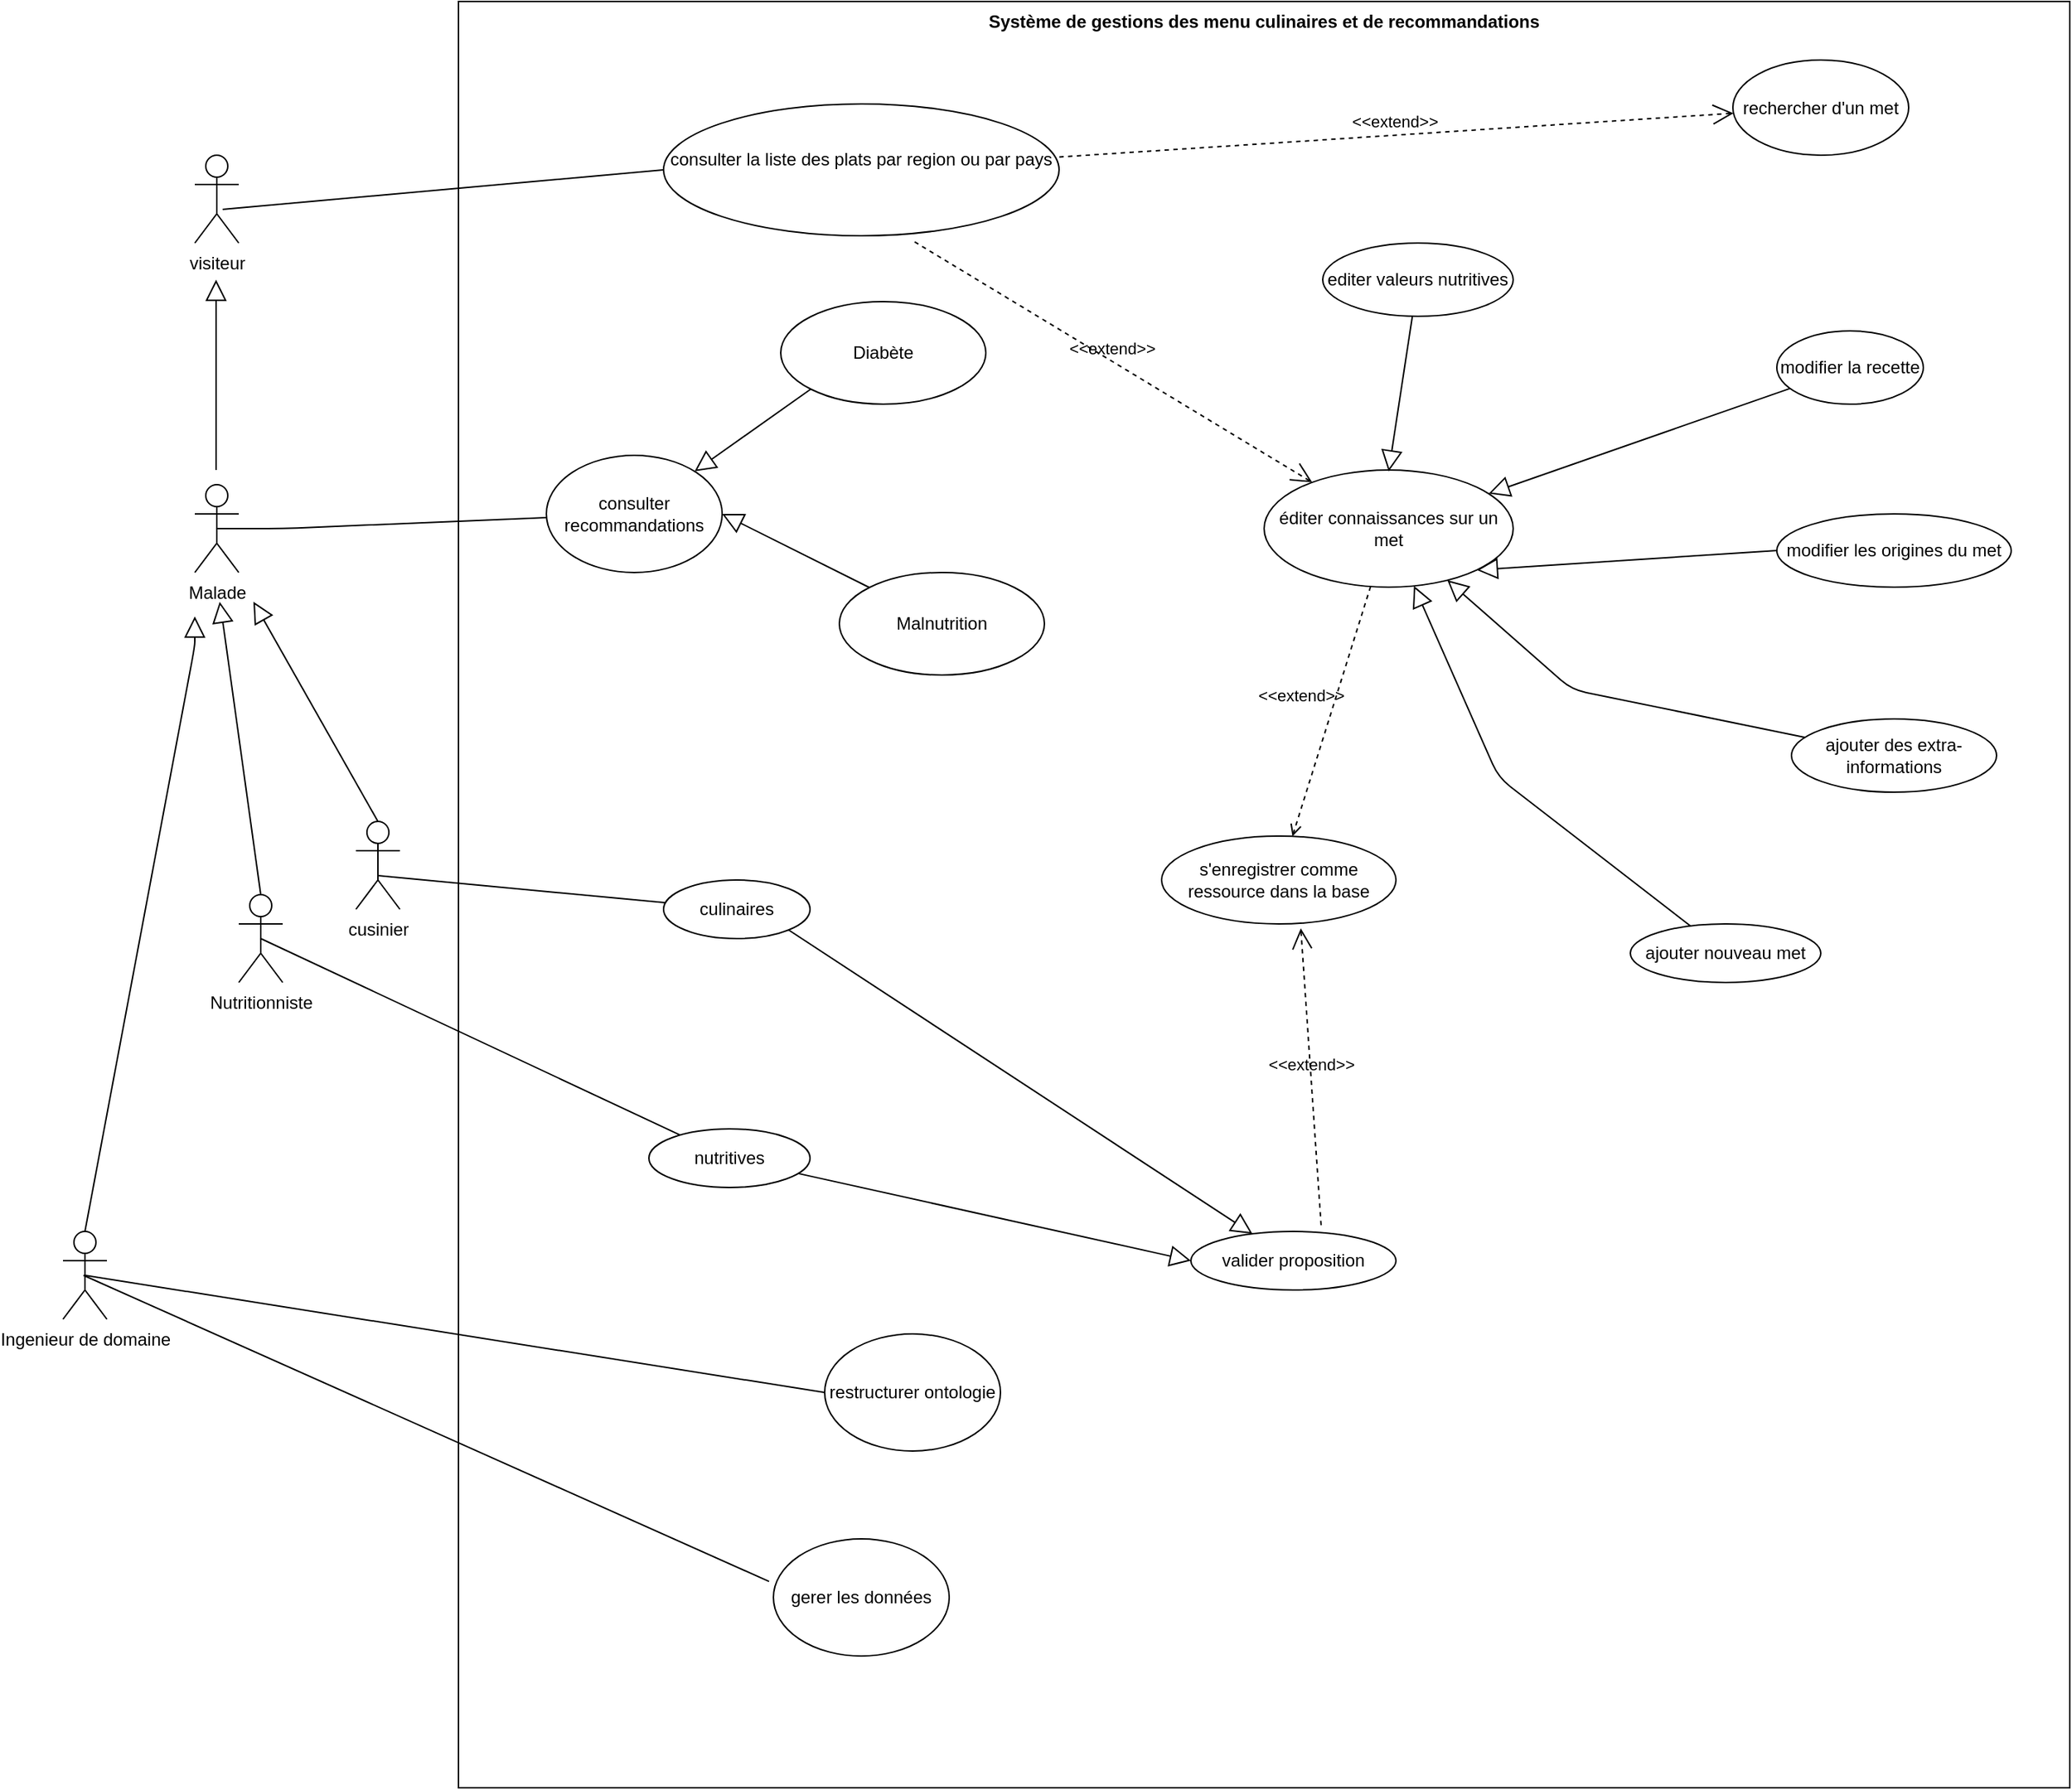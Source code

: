 <mxfile version="14.6.13" type="device"><diagram id="AaD5IdxwXu7JmgqVnKXx" name="Page-1"><mxGraphModel dx="2183" dy="1985" grid="1" gridSize="10" guides="1" tooltips="1" connect="1" arrows="1" fold="1" page="1" pageScale="1" pageWidth="827" pageHeight="1169" math="0" shadow="0"><root><mxCell id="0"/><mxCell id="1" parent="0"/><mxCell id="5MZ9EQrOiqPtUGlJbDm6-1" value="Système de gestions des menu culinaires et de recommandations" style="shape=rect;html=1;verticalAlign=top;fontStyle=1;whiteSpace=wrap;align=center;" parent="1" vertex="1"><mxGeometry x="270" y="-350" width="1100" height="1220" as="geometry"/></mxCell><mxCell id="5MZ9EQrOiqPtUGlJbDm6-2" value="cusinier" style="shape=umlActor;html=1;verticalLabelPosition=bottom;verticalAlign=top;align=center;" parent="1" vertex="1"><mxGeometry x="200" y="210" width="30" height="60" as="geometry"/></mxCell><mxCell id="5MZ9EQrOiqPtUGlJbDm6-3" value="Ingenieur de domaine" style="shape=umlActor;html=1;verticalLabelPosition=bottom;verticalAlign=top;align=center;" parent="1" vertex="1"><mxGeometry y="490" width="30" height="60" as="geometry"/></mxCell><mxCell id="5MZ9EQrOiqPtUGlJbDm6-4" value="Nutritionniste" style="shape=umlActor;html=1;verticalLabelPosition=bottom;verticalAlign=top;align=center;" parent="1" vertex="1"><mxGeometry x="120" y="260" width="30" height="60" as="geometry"/></mxCell><mxCell id="5MZ9EQrOiqPtUGlJbDm6-5" value="éditer connaissances sur un met" style="ellipse;whiteSpace=wrap;html=1;" parent="1" vertex="1"><mxGeometry x="820" y="-30" width="170" height="80" as="geometry"/></mxCell><mxCell id="5MZ9EQrOiqPtUGlJbDm6-6" value="editer valeurs nutritives" style="ellipse;whiteSpace=wrap;html=1;" parent="1" vertex="1"><mxGeometry x="860" y="-185" width="130" height="50" as="geometry"/></mxCell><mxCell id="5MZ9EQrOiqPtUGlJbDm6-7" value="s'enregistrer comme ressource dans la base" style="ellipse;whiteSpace=wrap;html=1;" parent="1" vertex="1"><mxGeometry x="750" y="220" width="160" height="60" as="geometry"/></mxCell><mxCell id="5MZ9EQrOiqPtUGlJbDm6-8" value="rechercher d'un met" style="ellipse;whiteSpace=wrap;html=1;" parent="1" vertex="1"><mxGeometry x="1140" y="-310" width="120" height="65" as="geometry"/></mxCell><mxCell id="5MZ9EQrOiqPtUGlJbDm6-14" value="&lt;div&gt;consulter la liste des plats par region ou par pays &lt;br&gt;&lt;/div&gt;&lt;div&gt;&lt;br&gt;&lt;/div&gt;" style="ellipse;whiteSpace=wrap;html=1;" parent="1" vertex="1"><mxGeometry x="410" y="-280" width="270" height="90" as="geometry"/></mxCell><mxCell id="5MZ9EQrOiqPtUGlJbDm6-15" value="modifier la recette" style="ellipse;whiteSpace=wrap;html=1;" parent="1" vertex="1"><mxGeometry x="1170" y="-125" width="100" height="50" as="geometry"/></mxCell><mxCell id="5MZ9EQrOiqPtUGlJbDm6-19" value="modifier les origines du met" style="ellipse;whiteSpace=wrap;html=1;" parent="1" vertex="1"><mxGeometry x="1170" width="160" height="50" as="geometry"/></mxCell><mxCell id="5MZ9EQrOiqPtUGlJbDm6-20" value="&lt;div&gt;&lt;br&gt;&lt;/div&gt;&lt;div&gt;ajouter des extra-informations&lt;/div&gt;&lt;div&gt;&lt;br&gt;&lt;/div&gt;" style="ellipse;whiteSpace=wrap;html=1;" parent="1" vertex="1"><mxGeometry x="1180" y="140" width="140" height="50" as="geometry"/></mxCell><mxCell id="5MZ9EQrOiqPtUGlJbDm6-21" value="&lt;div&gt;&lt;br&gt;&lt;/div&gt;&lt;div&gt;&lt;br&gt;&lt;/div&gt;&lt;div&gt;valider proposition&lt;/div&gt;&lt;div&gt;&lt;br&gt;&lt;/div&gt;&lt;div&gt;&lt;br&gt;&lt;/div&gt;" style="ellipse;whiteSpace=wrap;html=1;" parent="1" vertex="1"><mxGeometry x="770" y="490" width="140" height="40" as="geometry"/></mxCell><mxCell id="5MZ9EQrOiqPtUGlJbDm6-22" style="edgeStyle=orthogonalEdgeStyle;rounded=0;orthogonalLoop=1;jettySize=auto;html=1;exitX=0.5;exitY=1;exitDx=0;exitDy=0;" parent="1" source="5MZ9EQrOiqPtUGlJbDm6-14" target="5MZ9EQrOiqPtUGlJbDm6-14" edge="1"><mxGeometry relative="1" as="geometry"/></mxCell><mxCell id="5MZ9EQrOiqPtUGlJbDm6-23" value="culinaires" style="ellipse;whiteSpace=wrap;html=1;" parent="1" vertex="1"><mxGeometry x="410" y="250" width="100" height="40" as="geometry"/></mxCell><mxCell id="5MZ9EQrOiqPtUGlJbDm6-26" value="nutritives" style="ellipse;whiteSpace=wrap;html=1;" parent="1" vertex="1"><mxGeometry x="400" y="420" width="110" height="40" as="geometry"/></mxCell><mxCell id="5MZ9EQrOiqPtUGlJbDm6-27" value="restructurer ontologie" style="ellipse;whiteSpace=wrap;html=1;" parent="1" vertex="1"><mxGeometry x="520" y="560" width="120" height="80" as="geometry"/></mxCell><mxCell id="5MZ9EQrOiqPtUGlJbDm6-30" value="ajouter nouveau met" style="ellipse;whiteSpace=wrap;html=1;" parent="1" vertex="1"><mxGeometry x="1070" y="280" width="130" height="40" as="geometry"/></mxCell><mxCell id="5MZ9EQrOiqPtUGlJbDm6-34" value="" style="edgeStyle=none;html=1;endArrow=none;verticalAlign=bottom;entryX=0;entryY=0.5;entryDx=0;entryDy=0;exitX=0.5;exitY=0.5;exitDx=0;exitDy=0;exitPerimeter=0;" parent="1" source="5MZ9EQrOiqPtUGlJbDm6-3" target="5MZ9EQrOiqPtUGlJbDm6-27" edge="1"><mxGeometry width="160" relative="1" as="geometry"><mxPoint x="650" y="390" as="sourcePoint"/><mxPoint x="810" y="390" as="targetPoint"/></mxGeometry></mxCell><mxCell id="5MZ9EQrOiqPtUGlJbDm6-35" value="visiteur" style="shape=umlActor;html=1;verticalLabelPosition=bottom;verticalAlign=top;align=center;" parent="1" vertex="1"><mxGeometry x="90" y="-245" width="30" height="60" as="geometry"/></mxCell><mxCell id="5MZ9EQrOiqPtUGlJbDm6-36" value="&lt;div&gt;Malade&lt;/div&gt;&lt;div&gt;&lt;br&gt;&lt;/div&gt;" style="shape=umlActor;verticalLabelPosition=bottom;verticalAlign=top;html=1;outlineConnect=0;" parent="1" vertex="1"><mxGeometry x="90" y="-20" width="30" height="60" as="geometry"/></mxCell><mxCell id="5MZ9EQrOiqPtUGlJbDm6-48" value="" style="edgeStyle=none;html=1;endArrow=none;verticalAlign=bottom;entryX=0;entryY=0.5;entryDx=0;entryDy=0;exitX=0.633;exitY=0.617;exitDx=0;exitDy=0;exitPerimeter=0;" parent="1" source="5MZ9EQrOiqPtUGlJbDm6-35" target="5MZ9EQrOiqPtUGlJbDm6-14" edge="1"><mxGeometry width="160" relative="1" as="geometry"><mxPoint x="150" y="-110" as="sourcePoint"/><mxPoint x="810" y="390" as="targetPoint"/><Array as="points"/></mxGeometry></mxCell><mxCell id="5MZ9EQrOiqPtUGlJbDm6-52" value="" style="edgeStyle=none;html=1;endArrow=block;endFill=0;endSize=12;verticalAlign=bottom;" parent="1" edge="1"><mxGeometry width="160" relative="1" as="geometry"><mxPoint x="104.5" y="-30" as="sourcePoint"/><mxPoint x="104.5" y="-160" as="targetPoint"/><Array as="points"><mxPoint x="104.5" y="-160"/></Array></mxGeometry></mxCell><mxCell id="5MZ9EQrOiqPtUGlJbDm6-56" value="" style="edgeStyle=none;html=1;endArrow=none;verticalAlign=bottom;exitX=0.5;exitY=0.617;exitDx=0;exitDy=0;exitPerimeter=0;" parent="1" source="5MZ9EQrOiqPtUGlJbDm6-2" target="5MZ9EQrOiqPtUGlJbDm6-23" edge="1"><mxGeometry width="160" relative="1" as="geometry"><mxPoint x="233" y="300" as="sourcePoint"/><mxPoint x="410" y="460" as="targetPoint"/></mxGeometry></mxCell><mxCell id="5MZ9EQrOiqPtUGlJbDm6-57" value="" style="edgeStyle=none;html=1;endArrow=block;endFill=0;endSize=12;verticalAlign=bottom;exitX=1;exitY=1;exitDx=0;exitDy=0;" parent="1" source="5MZ9EQrOiqPtUGlJbDm6-23" target="5MZ9EQrOiqPtUGlJbDm6-21" edge="1"><mxGeometry width="160" relative="1" as="geometry"><mxPoint x="650" y="380" as="sourcePoint"/><mxPoint x="550" y="529" as="targetPoint"/><Array as="points"/></mxGeometry></mxCell><mxCell id="5MZ9EQrOiqPtUGlJbDm6-58" value="" style="edgeStyle=none;html=1;endArrow=block;endFill=0;endSize=12;verticalAlign=bottom;entryX=0;entryY=0.5;entryDx=0;entryDy=0;" parent="1" source="5MZ9EQrOiqPtUGlJbDm6-26" target="5MZ9EQrOiqPtUGlJbDm6-21" edge="1"><mxGeometry width="160" relative="1" as="geometry"><mxPoint x="525" y="488" as="sourcePoint"/><mxPoint x="570" y="420" as="targetPoint"/></mxGeometry></mxCell><mxCell id="5MZ9EQrOiqPtUGlJbDm6-60" value="" style="edgeStyle=none;html=1;endArrow=block;endFill=0;endSize=12;verticalAlign=bottom;" parent="1" source="5MZ9EQrOiqPtUGlJbDm6-30" target="5MZ9EQrOiqPtUGlJbDm6-5" edge="1"><mxGeometry width="160" relative="1" as="geometry"><mxPoint x="650" y="380" as="sourcePoint"/><mxPoint x="810" y="380" as="targetPoint"/><Array as="points"><mxPoint x="980" y="180"/></Array></mxGeometry></mxCell><mxCell id="5MZ9EQrOiqPtUGlJbDm6-61" value="" style="edgeStyle=none;html=1;endArrow=block;endFill=0;endSize=12;verticalAlign=bottom;entryX=1;entryY=1;entryDx=0;entryDy=0;exitX=0;exitY=0.5;exitDx=0;exitDy=0;" parent="1" source="5MZ9EQrOiqPtUGlJbDm6-19" target="5MZ9EQrOiqPtUGlJbDm6-5" edge="1"><mxGeometry width="160" relative="1" as="geometry"><mxPoint x="650" y="380" as="sourcePoint"/><mxPoint x="810" y="380" as="targetPoint"/><Array as="points"/></mxGeometry></mxCell><mxCell id="5MZ9EQrOiqPtUGlJbDm6-62" value="" style="edgeStyle=none;html=1;endArrow=block;endFill=0;endSize=12;verticalAlign=bottom;" parent="1" source="5MZ9EQrOiqPtUGlJbDm6-20" target="5MZ9EQrOiqPtUGlJbDm6-5" edge="1"><mxGeometry width="160" relative="1" as="geometry"><mxPoint x="650" y="380" as="sourcePoint"/><mxPoint x="810" y="380" as="targetPoint"/><Array as="points"><mxPoint x="1030" y="120"/></Array></mxGeometry></mxCell><mxCell id="5MZ9EQrOiqPtUGlJbDm6-63" value="" style="edgeStyle=none;html=1;endArrow=block;endFill=0;endSize=12;verticalAlign=bottom;" parent="1" source="5MZ9EQrOiqPtUGlJbDm6-15" target="5MZ9EQrOiqPtUGlJbDm6-5" edge="1"><mxGeometry width="160" relative="1" as="geometry"><mxPoint x="1160" y="-130" as="sourcePoint"/><mxPoint x="810" y="380" as="targetPoint"/><Array as="points"/></mxGeometry></mxCell><mxCell id="5MZ9EQrOiqPtUGlJbDm6-65" value="&lt;div&gt;&amp;lt;&amp;lt;extend&amp;gt;&amp;gt;&lt;/div&gt;" style="edgeStyle=none;html=1;endArrow=open;verticalAlign=bottom;dashed=1;labelBackgroundColor=none;" parent="1" source="5MZ9EQrOiqPtUGlJbDm6-5" target="5MZ9EQrOiqPtUGlJbDm6-7" edge="1"><mxGeometry x="0.048" y="-21" width="160" relative="1" as="geometry"><mxPoint x="650" y="380" as="sourcePoint"/><mxPoint x="810" y="380" as="targetPoint"/><mxPoint as="offset"/></mxGeometry></mxCell><mxCell id="5MZ9EQrOiqPtUGlJbDm6-80" value="&amp;lt;&amp;lt;extend&amp;gt;&amp;gt;" style="edgeStyle=none;html=1;startArrow=open;endArrow=none;startSize=12;verticalAlign=bottom;dashed=1;labelBackgroundColor=none;entryX=0.629;entryY=1.036;entryDx=0;entryDy=0;entryPerimeter=0;" parent="1" source="5MZ9EQrOiqPtUGlJbDm6-5" target="5MZ9EQrOiqPtUGlJbDm6-14" edge="1"><mxGeometry width="160" relative="1" as="geometry"><mxPoint x="710" y="40" as="sourcePoint"/><mxPoint x="870" y="40" as="targetPoint"/></mxGeometry></mxCell><mxCell id="5MZ9EQrOiqPtUGlJbDm6-81" value="&amp;lt;&amp;lt;extend&amp;gt;&amp;gt;" style="edgeStyle=none;html=1;startArrow=open;endArrow=none;startSize=12;verticalAlign=bottom;dashed=1;labelBackgroundColor=none;" parent="1" source="5MZ9EQrOiqPtUGlJbDm6-8" target="5MZ9EQrOiqPtUGlJbDm6-14" edge="1"><mxGeometry width="160" relative="1" as="geometry"><mxPoint x="710" y="40" as="sourcePoint"/><mxPoint x="870" y="40" as="targetPoint"/></mxGeometry></mxCell><mxCell id="5MZ9EQrOiqPtUGlJbDm6-82" value="consulter recommandations" style="ellipse;whiteSpace=wrap;html=1;" parent="1" vertex="1"><mxGeometry x="330" y="-40" width="120" height="80" as="geometry"/></mxCell><mxCell id="y3Ze9oliewOFlnxcIl4P-1" value="" style="edgeStyle=none;html=1;endArrow=none;verticalAlign=bottom;exitX=0.5;exitY=0.5;exitDx=0;exitDy=0;exitPerimeter=0;" parent="1" source="5MZ9EQrOiqPtUGlJbDm6-36" target="5MZ9EQrOiqPtUGlJbDm6-82" edge="1"><mxGeometry width="160" relative="1" as="geometry"><mxPoint x="110" y="2" as="sourcePoint"/><mxPoint x="810" y="-10" as="targetPoint"/><Array as="points"><mxPoint x="150" y="10"/></Array></mxGeometry></mxCell><mxCell id="y3Ze9oliewOFlnxcIl4P-2" value="Diabète" style="ellipse;whiteSpace=wrap;html=1;" parent="1" vertex="1"><mxGeometry x="490" y="-145" width="140" height="70" as="geometry"/></mxCell><mxCell id="y3Ze9oliewOFlnxcIl4P-3" value="Malnutrition" style="ellipse;whiteSpace=wrap;html=1;" parent="1" vertex="1"><mxGeometry x="530" y="40" width="140" height="70" as="geometry"/></mxCell><mxCell id="y3Ze9oliewOFlnxcIl4P-8" value="" style="edgeStyle=none;html=1;endArrow=block;endFill=0;endSize=12;verticalAlign=bottom;entryX=1;entryY=0.5;entryDx=0;entryDy=0;" parent="1" source="y3Ze9oliewOFlnxcIl4P-3" target="5MZ9EQrOiqPtUGlJbDm6-82" edge="1"><mxGeometry width="160" relative="1" as="geometry"><mxPoint x="650" y="80" as="sourcePoint"/><mxPoint x="810" y="80" as="targetPoint"/></mxGeometry></mxCell><mxCell id="y3Ze9oliewOFlnxcIl4P-9" value="" style="edgeStyle=none;html=1;endArrow=block;endFill=0;endSize=12;verticalAlign=bottom;exitX=0;exitY=1;exitDx=0;exitDy=0;" parent="1" source="y3Ze9oliewOFlnxcIl4P-2" target="5MZ9EQrOiqPtUGlJbDm6-82" edge="1"><mxGeometry width="160" relative="1" as="geometry"><mxPoint x="310" y="-90" as="sourcePoint"/><mxPoint x="470" y="-90" as="targetPoint"/></mxGeometry></mxCell><mxCell id="y3Ze9oliewOFlnxcIl4P-10" value="" style="edgeStyle=none;html=1;endArrow=block;endFill=0;endSize=12;verticalAlign=bottom;" parent="1" source="5MZ9EQrOiqPtUGlJbDm6-6" edge="1"><mxGeometry width="160" relative="1" as="geometry"><mxPoint x="650" y="60" as="sourcePoint"/><mxPoint x="905" y="-29" as="targetPoint"/></mxGeometry></mxCell><mxCell id="y3Ze9oliewOFlnxcIl4P-13" value="" style="edgeStyle=none;html=1;endArrow=none;verticalAlign=bottom;exitX=0.5;exitY=0.5;exitDx=0;exitDy=0;exitPerimeter=0;" parent="1" source="5MZ9EQrOiqPtUGlJbDm6-4" target="5MZ9EQrOiqPtUGlJbDm6-26" edge="1"><mxGeometry width="160" relative="1" as="geometry"><mxPoint x="140" y="250" as="sourcePoint"/><mxPoint x="810" y="180" as="targetPoint"/></mxGeometry></mxCell><mxCell id="y3Ze9oliewOFlnxcIl4P-21" value="" style="edgeStyle=none;html=1;endArrow=block;endFill=0;endSize=12;verticalAlign=bottom;exitX=0.5;exitY=0;exitDx=0;exitDy=0;exitPerimeter=0;" parent="1" source="5MZ9EQrOiqPtUGlJbDm6-3" edge="1"><mxGeometry width="160" relative="1" as="geometry"><mxPoint x="70" y="530" as="sourcePoint"/><mxPoint x="90" y="70" as="targetPoint"/><Array as="points"><mxPoint x="90" y="90"/></Array></mxGeometry></mxCell><mxCell id="y3Ze9oliewOFlnxcIl4P-22" value="" style="edgeStyle=none;html=1;endArrow=block;endFill=0;endSize=12;verticalAlign=bottom;exitX=0.5;exitY=0;exitDx=0;exitDy=0;exitPerimeter=0;" parent="1" source="5MZ9EQrOiqPtUGlJbDm6-2" edge="1"><mxGeometry width="160" relative="1" as="geometry"><mxPoint x="650" y="330" as="sourcePoint"/><mxPoint x="130" y="60" as="targetPoint"/></mxGeometry></mxCell><mxCell id="y3Ze9oliewOFlnxcIl4P-25" value="gerer les données" style="ellipse;whiteSpace=wrap;html=1;" parent="1" vertex="1"><mxGeometry x="485" y="700" width="120" height="80" as="geometry"/></mxCell><mxCell id="y3Ze9oliewOFlnxcIl4P-26" value="" style="edgeStyle=none;html=1;endArrow=none;verticalAlign=bottom;entryX=-0.025;entryY=0.363;entryDx=0;entryDy=0;entryPerimeter=0;" parent="1" target="y3Ze9oliewOFlnxcIl4P-25" edge="1"><mxGeometry width="160" relative="1" as="geometry"><mxPoint x="14" y="520" as="sourcePoint"/><mxPoint x="810" y="390" as="targetPoint"/></mxGeometry></mxCell><mxCell id="y3Ze9oliewOFlnxcIl4P-28" value="" style="edgeStyle=none;html=1;endArrow=block;endFill=0;endSize=12;verticalAlign=bottom;exitX=0.5;exitY=0;exitDx=0;exitDy=0;exitPerimeter=0;" parent="1" source="5MZ9EQrOiqPtUGlJbDm6-4" edge="1"><mxGeometry width="160" relative="1" as="geometry"><mxPoint x="560" y="110" as="sourcePoint"/><mxPoint x="107" y="60" as="targetPoint"/><Array as="points"><mxPoint x="110" y="80"/></Array></mxGeometry></mxCell><mxCell id="y3Ze9oliewOFlnxcIl4P-32" value="&amp;lt;&amp;lt;extend&amp;gt;&amp;gt;" style="edgeStyle=none;html=1;startArrow=open;endArrow=none;startSize=12;verticalAlign=bottom;dashed=1;labelBackgroundColor=none;entryX=0.636;entryY=-0.05;entryDx=0;entryDy=0;entryPerimeter=0;exitX=0.594;exitY=1.05;exitDx=0;exitDy=0;exitPerimeter=0;" parent="1" source="5MZ9EQrOiqPtUGlJbDm6-7" target="5MZ9EQrOiqPtUGlJbDm6-21" edge="1"><mxGeometry width="160" relative="1" as="geometry"><mxPoint x="580" y="180" as="sourcePoint"/><mxPoint x="740" y="180" as="targetPoint"/></mxGeometry></mxCell></root></mxGraphModel></diagram></mxfile>